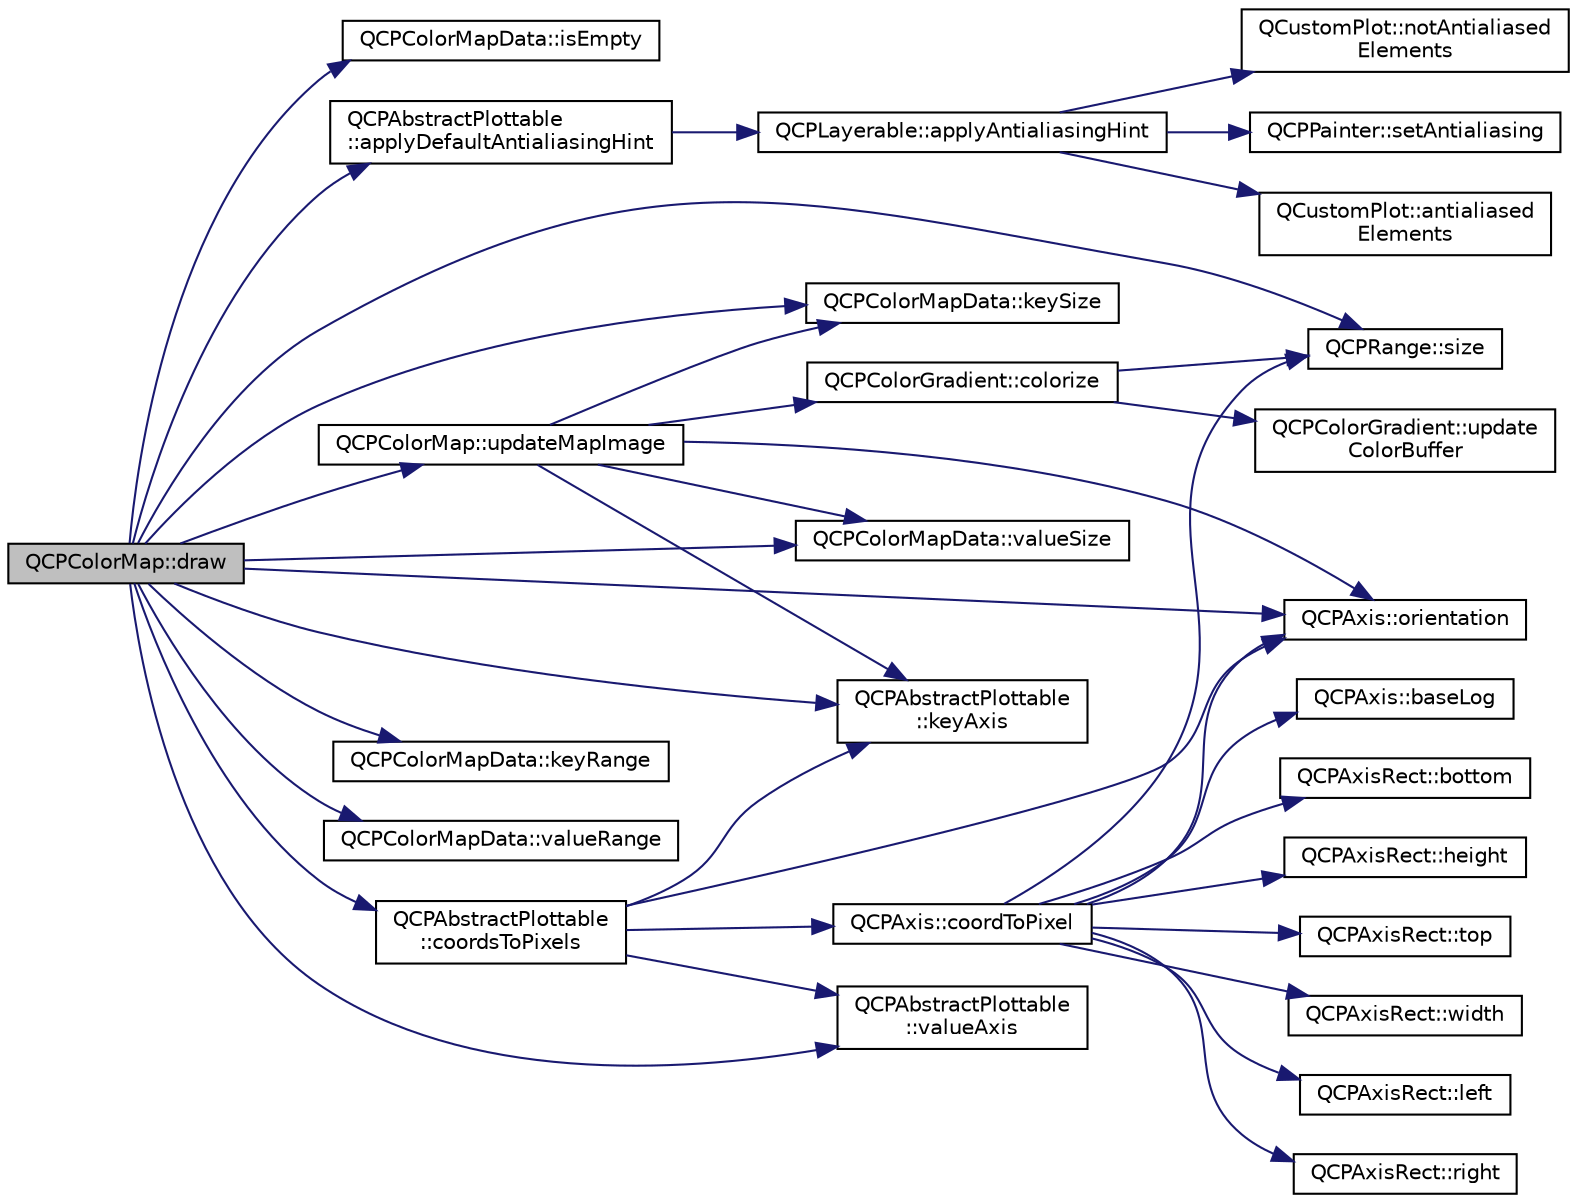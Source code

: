digraph "QCPColorMap::draw"
{
  edge [fontname="Helvetica",fontsize="10",labelfontname="Helvetica",labelfontsize="10"];
  node [fontname="Helvetica",fontsize="10",shape=record];
  rankdir="LR";
  Node32 [label="QCPColorMap::draw",height=0.2,width=0.4,color="black", fillcolor="grey75", style="filled", fontcolor="black"];
  Node32 -> Node33 [color="midnightblue",fontsize="10",style="solid",fontname="Helvetica"];
  Node33 [label="QCPColorMapData::isEmpty",height=0.2,width=0.4,color="black", fillcolor="white", style="filled",URL="$d6/dc7/class_q_c_p_color_map_data.html#aea88cc75a76ca571acf29b2ba8ac970d"];
  Node32 -> Node34 [color="midnightblue",fontsize="10",style="solid",fontname="Helvetica"];
  Node34 [label="QCPAbstractPlottable\l::applyDefaultAntialiasingHint",height=0.2,width=0.4,color="black", fillcolor="white", style="filled",URL="$d4/d89/class_q_c_p_abstract_plottable.html#a59a80773c5cefc05a0646ac8e1149ed5"];
  Node34 -> Node35 [color="midnightblue",fontsize="10",style="solid",fontname="Helvetica"];
  Node35 [label="QCPLayerable::applyAntialiasingHint",height=0.2,width=0.4,color="black", fillcolor="white", style="filled",URL="$d6/d4d/class_q_c_p_layerable.html#acb663e375d2d36dc5c55021ee5a2119b"];
  Node35 -> Node36 [color="midnightblue",fontsize="10",style="solid",fontname="Helvetica"];
  Node36 [label="QCustomPlot::notAntialiased\lElements",height=0.2,width=0.4,color="black", fillcolor="white", style="filled",URL="$dd/d9b/class_q_custom_plot.html#a75571bc5b2167e83def132fc993091b3"];
  Node35 -> Node37 [color="midnightblue",fontsize="10",style="solid",fontname="Helvetica"];
  Node37 [label="QCPPainter::setAntialiasing",height=0.2,width=0.4,color="black", fillcolor="white", style="filled",URL="$d3/db4/class_q_c_p_painter.html#aaba1deb9188244d9ea65b035112b4d05"];
  Node35 -> Node38 [color="midnightblue",fontsize="10",style="solid",fontname="Helvetica"];
  Node38 [label="QCustomPlot::antialiased\lElements",height=0.2,width=0.4,color="black", fillcolor="white", style="filled",URL="$dd/d9b/class_q_custom_plot.html#a631762eb183aceecee73d30e108641ee"];
  Node32 -> Node39 [color="midnightblue",fontsize="10",style="solid",fontname="Helvetica"];
  Node39 [label="QCPColorMap::updateMapImage",height=0.2,width=0.4,color="black", fillcolor="white", style="filled",URL="$df/dea/class_q_c_p_color_map.html#a5efcea591bb5486d968af520a4d43c3a"];
  Node39 -> Node40 [color="midnightblue",fontsize="10",style="solid",fontname="Helvetica"];
  Node40 [label="QCPAbstractPlottable\l::keyAxis",height=0.2,width=0.4,color="black", fillcolor="white", style="filled",URL="$d4/d89/class_q_c_p_abstract_plottable.html#a2cdd6f0dd5e9a979037f86b4000d9cfe"];
  Node39 -> Node41 [color="midnightblue",fontsize="10",style="solid",fontname="Helvetica"];
  Node41 [label="QCPAxis::orientation",height=0.2,width=0.4,color="black", fillcolor="white", style="filled",URL="$d2/deb/class_q_c_p_axis.html#ab988ef4538e2655bb77bd138189cd42e"];
  Node39 -> Node42 [color="midnightblue",fontsize="10",style="solid",fontname="Helvetica"];
  Node42 [label="QCPColorMapData::keySize",height=0.2,width=0.4,color="black", fillcolor="white", style="filled",URL="$d6/dc7/class_q_c_p_color_map_data.html#abbda4d28de97aedce1e6e6f008a0a1f7"];
  Node39 -> Node43 [color="midnightblue",fontsize="10",style="solid",fontname="Helvetica"];
  Node43 [label="QCPColorMapData::valueSize",height=0.2,width=0.4,color="black", fillcolor="white", style="filled",URL="$d6/dc7/class_q_c_p_color_map_data.html#a8510cafea24645bbb62b5e0bfc43209f"];
  Node39 -> Node44 [color="midnightblue",fontsize="10",style="solid",fontname="Helvetica"];
  Node44 [label="QCPColorGradient::colorize",height=0.2,width=0.4,color="black", fillcolor="white", style="filled",URL="$df/d78/class_q_c_p_color_gradient.html#aaf423ceb943e177b0ed2c48c811d83dc"];
  Node44 -> Node45 [color="midnightblue",fontsize="10",style="solid",fontname="Helvetica"];
  Node45 [label="QCPColorGradient::update\lColorBuffer",height=0.2,width=0.4,color="black", fillcolor="white", style="filled",URL="$df/d78/class_q_c_p_color_gradient.html#a353f15ab3ab586eebf1f6b58c3e2707b"];
  Node44 -> Node46 [color="midnightblue",fontsize="10",style="solid",fontname="Helvetica"];
  Node46 [label="QCPRange::size",height=0.2,width=0.4,color="black", fillcolor="white", style="filled",URL="$d8/d0b/class_q_c_p_range.html#a62326e7cc4316b96df6a60813230e63f"];
  Node32 -> Node42 [color="midnightblue",fontsize="10",style="solid",fontname="Helvetica"];
  Node32 -> Node47 [color="midnightblue",fontsize="10",style="solid",fontname="Helvetica"];
  Node47 [label="QCPColorMapData::keyRange",height=0.2,width=0.4,color="black", fillcolor="white", style="filled",URL="$d6/dc7/class_q_c_p_color_map_data.html#a1e43abd20a77b922b7cecfc69bf4dad7"];
  Node32 -> Node46 [color="midnightblue",fontsize="10",style="solid",fontname="Helvetica"];
  Node32 -> Node43 [color="midnightblue",fontsize="10",style="solid",fontname="Helvetica"];
  Node32 -> Node48 [color="midnightblue",fontsize="10",style="solid",fontname="Helvetica"];
  Node48 [label="QCPColorMapData::valueRange",height=0.2,width=0.4,color="black", fillcolor="white", style="filled",URL="$d6/dc7/class_q_c_p_color_map_data.html#a818e4e384aa4e5fad69ac603924394d3"];
  Node32 -> Node49 [color="midnightblue",fontsize="10",style="solid",fontname="Helvetica"];
  Node49 [label="QCPAbstractPlottable\l::coordsToPixels",height=0.2,width=0.4,color="black", fillcolor="white", style="filled",URL="$d4/d89/class_q_c_p_abstract_plottable.html#a7ad84a36472441cf1f555c5683d0da93"];
  Node49 -> Node40 [color="midnightblue",fontsize="10",style="solid",fontname="Helvetica"];
  Node49 -> Node50 [color="midnightblue",fontsize="10",style="solid",fontname="Helvetica"];
  Node50 [label="QCPAbstractPlottable\l::valueAxis",height=0.2,width=0.4,color="black", fillcolor="white", style="filled",URL="$d4/d89/class_q_c_p_abstract_plottable.html#af47809a644a68ffd955fb30b01fb4f2f"];
  Node49 -> Node41 [color="midnightblue",fontsize="10",style="solid",fontname="Helvetica"];
  Node49 -> Node51 [color="midnightblue",fontsize="10",style="solid",fontname="Helvetica"];
  Node51 [label="QCPAxis::coordToPixel",height=0.2,width=0.4,color="black", fillcolor="white", style="filled",URL="$d2/deb/class_q_c_p_axis.html#af15d1b3a7f7e9b53d759d3ccff1fe4b4"];
  Node51 -> Node41 [color="midnightblue",fontsize="10",style="solid",fontname="Helvetica"];
  Node51 -> Node46 [color="midnightblue",fontsize="10",style="solid",fontname="Helvetica"];
  Node51 -> Node52 [color="midnightblue",fontsize="10",style="solid",fontname="Helvetica"];
  Node52 [label="QCPAxisRect::width",height=0.2,width=0.4,color="black", fillcolor="white", style="filled",URL="$d8/dad/class_q_c_p_axis_rect.html#a204645398a4f9d0b0189385c7c2cfb91"];
  Node51 -> Node53 [color="midnightblue",fontsize="10",style="solid",fontname="Helvetica"];
  Node53 [label="QCPAxisRect::left",height=0.2,width=0.4,color="black", fillcolor="white", style="filled",URL="$d8/dad/class_q_c_p_axis_rect.html#afb4a3de02046b20b9310bdb8fca781c3"];
  Node51 -> Node54 [color="midnightblue",fontsize="10",style="solid",fontname="Helvetica"];
  Node54 [label="QCPAxisRect::right",height=0.2,width=0.4,color="black", fillcolor="white", style="filled",URL="$d8/dad/class_q_c_p_axis_rect.html#a3f819d4a1b2193723d1fdafc573eea10"];
  Node51 -> Node55 [color="midnightblue",fontsize="10",style="solid",fontname="Helvetica"];
  Node55 [label="QCPAxis::baseLog",height=0.2,width=0.4,color="black", fillcolor="white", style="filled",URL="$d2/deb/class_q_c_p_axis.html#ae759538b7eeb12259944e75a6bc359da"];
  Node51 -> Node56 [color="midnightblue",fontsize="10",style="solid",fontname="Helvetica"];
  Node56 [label="QCPAxisRect::bottom",height=0.2,width=0.4,color="black", fillcolor="white", style="filled",URL="$d8/dad/class_q_c_p_axis_rect.html#acefdf1abaa8a8ab681e906cc2be9581e"];
  Node51 -> Node57 [color="midnightblue",fontsize="10",style="solid",fontname="Helvetica"];
  Node57 [label="QCPAxisRect::height",height=0.2,width=0.4,color="black", fillcolor="white", style="filled",URL="$d8/dad/class_q_c_p_axis_rect.html#acc4377809e79d9a089ab790f39429b0d"];
  Node51 -> Node58 [color="midnightblue",fontsize="10",style="solid",fontname="Helvetica"];
  Node58 [label="QCPAxisRect::top",height=0.2,width=0.4,color="black", fillcolor="white", style="filled",URL="$d8/dad/class_q_c_p_axis_rect.html#a45dbad181cbb9f09d068dbb76c817c95"];
  Node32 -> Node40 [color="midnightblue",fontsize="10",style="solid",fontname="Helvetica"];
  Node32 -> Node41 [color="midnightblue",fontsize="10",style="solid",fontname="Helvetica"];
  Node32 -> Node50 [color="midnightblue",fontsize="10",style="solid",fontname="Helvetica"];
}
